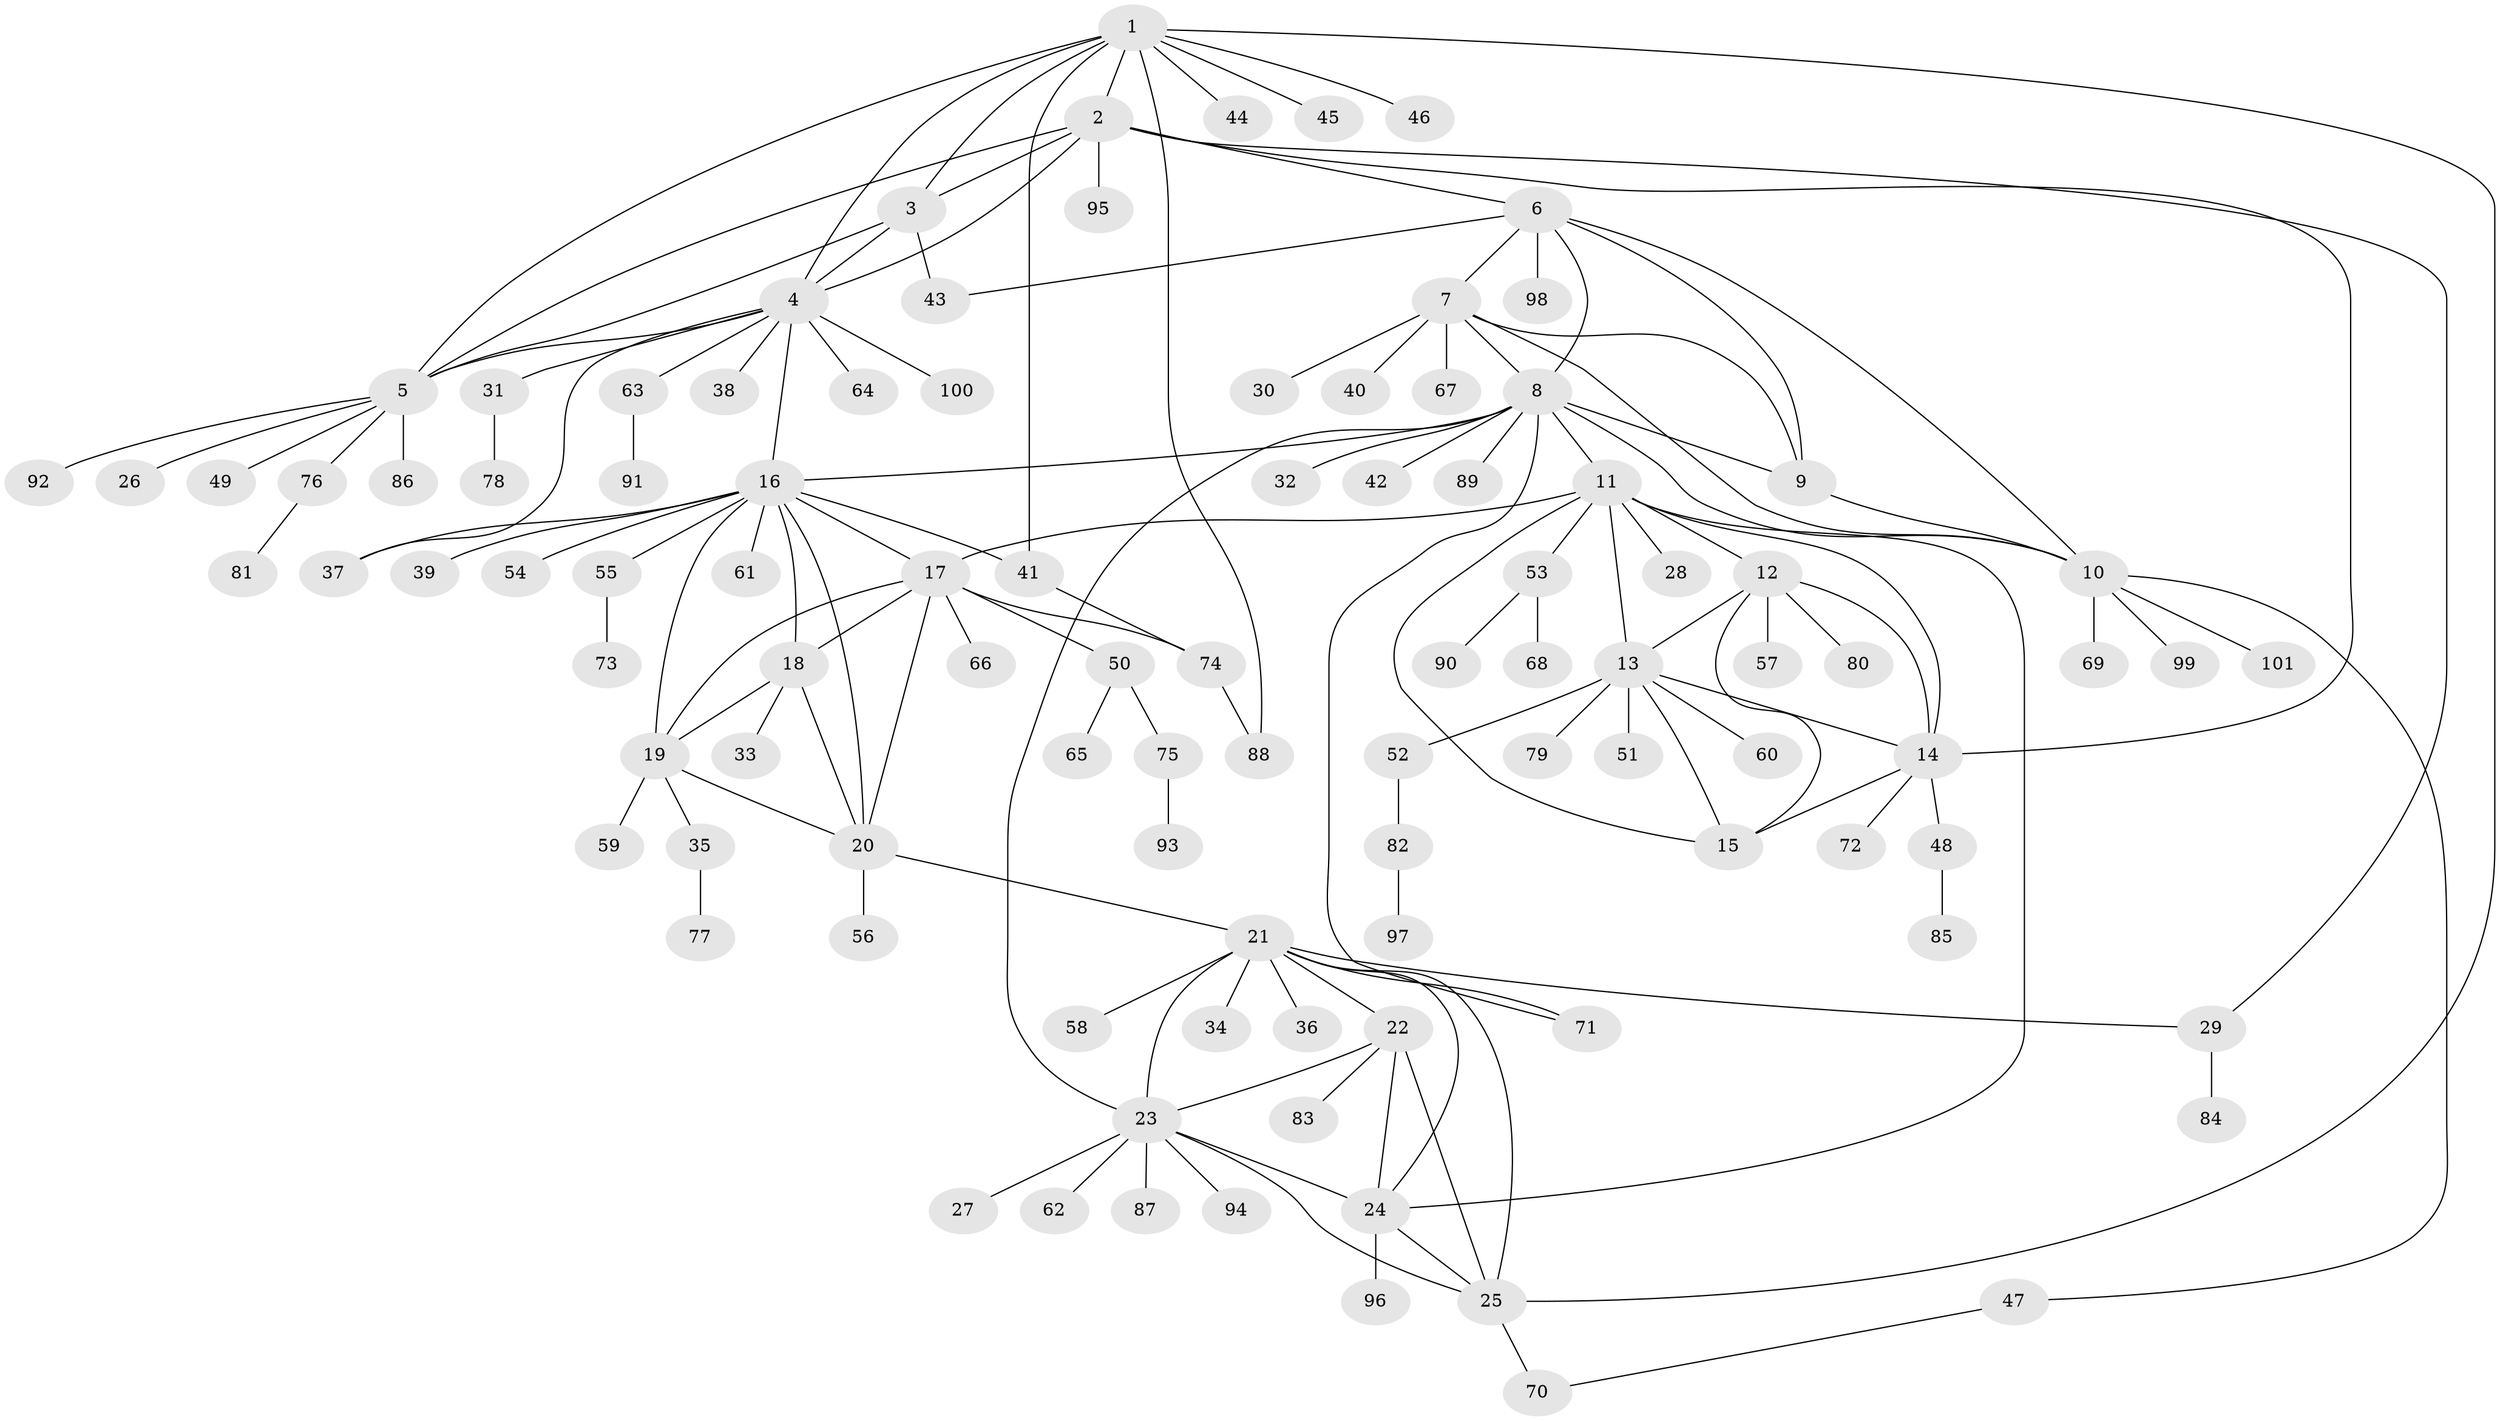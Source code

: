 // coarse degree distribution, {10: 0.041666666666666664, 7: 0.06944444444444445, 5: 0.041666666666666664, 8: 0.027777777777777776, 13: 0.013888888888888888, 3: 0.041666666666666664, 9: 0.013888888888888888, 4: 0.027777777777777776, 6: 0.013888888888888888, 1: 0.5972222222222222, 2: 0.1111111111111111}
// Generated by graph-tools (version 1.1) at 2025/42/03/06/25 10:42:08]
// undirected, 101 vertices, 144 edges
graph export_dot {
graph [start="1"]
  node [color=gray90,style=filled];
  1;
  2;
  3;
  4;
  5;
  6;
  7;
  8;
  9;
  10;
  11;
  12;
  13;
  14;
  15;
  16;
  17;
  18;
  19;
  20;
  21;
  22;
  23;
  24;
  25;
  26;
  27;
  28;
  29;
  30;
  31;
  32;
  33;
  34;
  35;
  36;
  37;
  38;
  39;
  40;
  41;
  42;
  43;
  44;
  45;
  46;
  47;
  48;
  49;
  50;
  51;
  52;
  53;
  54;
  55;
  56;
  57;
  58;
  59;
  60;
  61;
  62;
  63;
  64;
  65;
  66;
  67;
  68;
  69;
  70;
  71;
  72;
  73;
  74;
  75;
  76;
  77;
  78;
  79;
  80;
  81;
  82;
  83;
  84;
  85;
  86;
  87;
  88;
  89;
  90;
  91;
  92;
  93;
  94;
  95;
  96;
  97;
  98;
  99;
  100;
  101;
  1 -- 2;
  1 -- 3;
  1 -- 4;
  1 -- 5;
  1 -- 25;
  1 -- 41;
  1 -- 44;
  1 -- 45;
  1 -- 46;
  1 -- 88;
  2 -- 3;
  2 -- 4;
  2 -- 5;
  2 -- 6;
  2 -- 14;
  2 -- 29;
  2 -- 95;
  3 -- 4;
  3 -- 5;
  3 -- 43;
  4 -- 5;
  4 -- 16;
  4 -- 31;
  4 -- 37;
  4 -- 38;
  4 -- 63;
  4 -- 64;
  4 -- 100;
  5 -- 26;
  5 -- 49;
  5 -- 76;
  5 -- 86;
  5 -- 92;
  6 -- 7;
  6 -- 8;
  6 -- 9;
  6 -- 10;
  6 -- 43;
  6 -- 98;
  7 -- 8;
  7 -- 9;
  7 -- 10;
  7 -- 30;
  7 -- 40;
  7 -- 67;
  8 -- 9;
  8 -- 10;
  8 -- 11;
  8 -- 16;
  8 -- 23;
  8 -- 32;
  8 -- 42;
  8 -- 71;
  8 -- 89;
  9 -- 10;
  10 -- 47;
  10 -- 69;
  10 -- 99;
  10 -- 101;
  11 -- 12;
  11 -- 13;
  11 -- 14;
  11 -- 15;
  11 -- 17;
  11 -- 24;
  11 -- 28;
  11 -- 53;
  12 -- 13;
  12 -- 14;
  12 -- 15;
  12 -- 57;
  12 -- 80;
  13 -- 14;
  13 -- 15;
  13 -- 51;
  13 -- 52;
  13 -- 60;
  13 -- 79;
  14 -- 15;
  14 -- 48;
  14 -- 72;
  16 -- 17;
  16 -- 18;
  16 -- 19;
  16 -- 20;
  16 -- 37;
  16 -- 39;
  16 -- 41;
  16 -- 54;
  16 -- 55;
  16 -- 61;
  17 -- 18;
  17 -- 19;
  17 -- 20;
  17 -- 50;
  17 -- 66;
  17 -- 74;
  18 -- 19;
  18 -- 20;
  18 -- 33;
  19 -- 20;
  19 -- 35;
  19 -- 59;
  20 -- 21;
  20 -- 56;
  21 -- 22;
  21 -- 23;
  21 -- 24;
  21 -- 25;
  21 -- 29;
  21 -- 34;
  21 -- 36;
  21 -- 58;
  21 -- 71;
  22 -- 23;
  22 -- 24;
  22 -- 25;
  22 -- 83;
  23 -- 24;
  23 -- 25;
  23 -- 27;
  23 -- 62;
  23 -- 87;
  23 -- 94;
  24 -- 25;
  24 -- 96;
  25 -- 70;
  29 -- 84;
  31 -- 78;
  35 -- 77;
  41 -- 74;
  47 -- 70;
  48 -- 85;
  50 -- 65;
  50 -- 75;
  52 -- 82;
  53 -- 68;
  53 -- 90;
  55 -- 73;
  63 -- 91;
  74 -- 88;
  75 -- 93;
  76 -- 81;
  82 -- 97;
}
